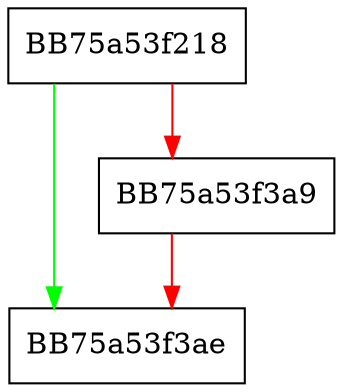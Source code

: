digraph ResourceIteratorState {
  node [shape="box"];
  graph [splines=ortho];
  BB75a53f218 -> BB75a53f3ae [color="green"];
  BB75a53f218 -> BB75a53f3a9 [color="red"];
  BB75a53f3a9 -> BB75a53f3ae [color="red"];
}